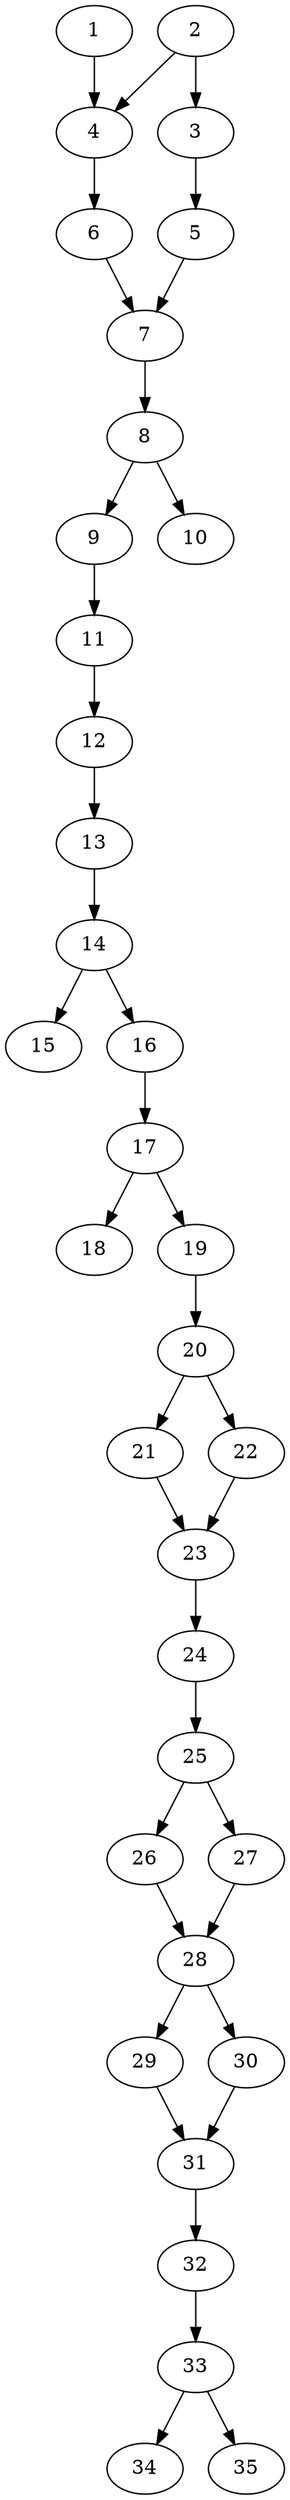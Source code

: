 // DAG automatically generated by daggen at Thu Oct  3 14:05:37 2019
// ./daggen --dot -n 35 --ccr 0.4 --fat 0.3 --regular 0.9 --density 0.7 --mindata 5242880 --maxdata 52428800 
digraph G {
  1 [size="73213440", alpha="0.15", expect_size="29285376"] 
  1 -> 4 [size ="29285376"]
  2 [size="55129600", alpha="0.07", expect_size="22051840"] 
  2 -> 3 [size ="22051840"]
  2 -> 4 [size ="22051840"]
  3 [size="126929920", alpha="0.19", expect_size="50771968"] 
  3 -> 5 [size ="50771968"]
  4 [size="53073920", alpha="0.17", expect_size="21229568"] 
  4 -> 6 [size ="21229568"]
  5 [size="54986240", alpha="0.04", expect_size="21994496"] 
  5 -> 7 [size ="21994496"]
  6 [size="60810240", alpha="0.12", expect_size="24324096"] 
  6 -> 7 [size ="24324096"]
  7 [size="17006080", alpha="0.08", expect_size="6802432"] 
  7 -> 8 [size ="6802432"]
  8 [size="55370240", alpha="0.16", expect_size="22148096"] 
  8 -> 9 [size ="22148096"]
  8 -> 10 [size ="22148096"]
  9 [size="17602560", alpha="0.08", expect_size="7041024"] 
  9 -> 11 [size ="7041024"]
  10 [size="67543040", alpha="0.08", expect_size="27017216"] 
  11 [size="52638720", alpha="0.12", expect_size="21055488"] 
  11 -> 12 [size ="21055488"]
  12 [size="24944640", alpha="0.13", expect_size="9977856"] 
  12 -> 13 [size ="9977856"]
  13 [size="64437760", alpha="0.07", expect_size="25775104"] 
  13 -> 14 [size ="25775104"]
  14 [size="58480640", alpha="0.04", expect_size="23392256"] 
  14 -> 15 [size ="23392256"]
  14 -> 16 [size ="23392256"]
  15 [size="38341120", alpha="0.06", expect_size="15336448"] 
  16 [size="63769600", alpha="0.04", expect_size="25507840"] 
  16 -> 17 [size ="25507840"]
  17 [size="16089600", alpha="0.05", expect_size="6435840"] 
  17 -> 18 [size ="6435840"]
  17 -> 19 [size ="6435840"]
  18 [size="65881600", alpha="0.07", expect_size="26352640"] 
  19 [size="41658880", alpha="0.18", expect_size="16663552"] 
  19 -> 20 [size ="16663552"]
  20 [size="88279040", alpha="0.17", expect_size="35311616"] 
  20 -> 21 [size ="35311616"]
  20 -> 22 [size ="35311616"]
  21 [size="19153920", alpha="0.06", expect_size="7661568"] 
  21 -> 23 [size ="7661568"]
  22 [size="89344000", alpha="0.02", expect_size="35737600"] 
  22 -> 23 [size ="35737600"]
  23 [size="49533440", alpha="0.17", expect_size="19813376"] 
  23 -> 24 [size ="19813376"]
  24 [size="91264000", alpha="0.19", expect_size="36505600"] 
  24 -> 25 [size ="36505600"]
  25 [size="115617280", alpha="0.08", expect_size="46246912"] 
  25 -> 26 [size ="46246912"]
  25 -> 27 [size ="46246912"]
  26 [size="30259200", alpha="0.06", expect_size="12103680"] 
  26 -> 28 [size ="12103680"]
  27 [size="51412480", alpha="0.04", expect_size="20564992"] 
  27 -> 28 [size ="20564992"]
  28 [size="80271360", alpha="0.09", expect_size="32108544"] 
  28 -> 29 [size ="32108544"]
  28 -> 30 [size ="32108544"]
  29 [size="120271360", alpha="0.15", expect_size="48108544"] 
  29 -> 31 [size ="48108544"]
  30 [size="107832320", alpha="0.10", expect_size="43132928"] 
  30 -> 31 [size ="43132928"]
  31 [size="88066560", alpha="0.12", expect_size="35226624"] 
  31 -> 32 [size ="35226624"]
  32 [size="121082880", alpha="0.16", expect_size="48433152"] 
  32 -> 33 [size ="48433152"]
  33 [size="130941440", alpha="0.08", expect_size="52376576"] 
  33 -> 34 [size ="52376576"]
  33 -> 35 [size ="52376576"]
  34 [size="113500160", alpha="0.09", expect_size="45400064"] 
  35 [size="108730880", alpha="0.13", expect_size="43492352"] 
}
